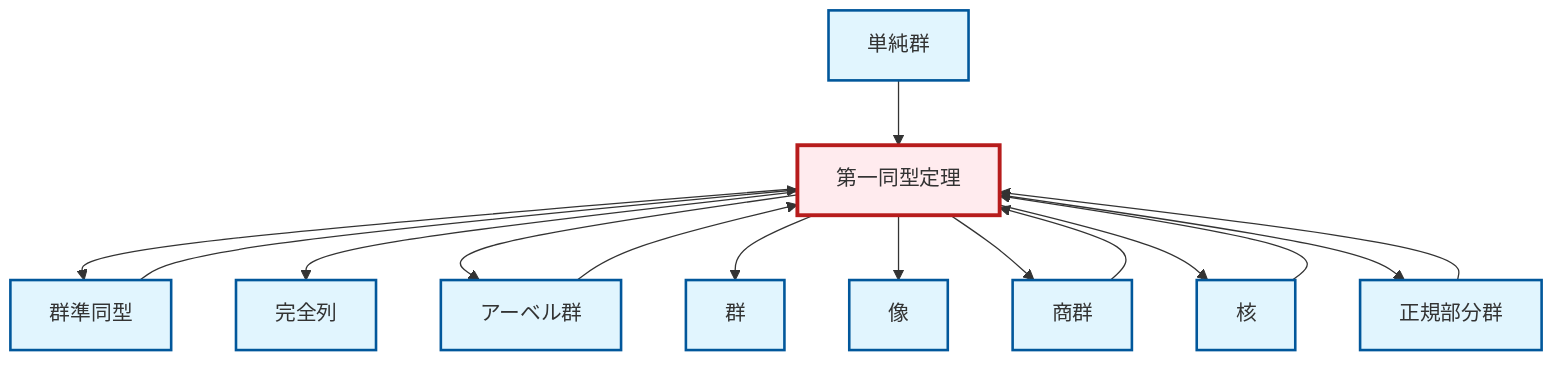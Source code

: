 graph TD
    classDef definition fill:#e1f5fe,stroke:#01579b,stroke-width:2px
    classDef theorem fill:#f3e5f5,stroke:#4a148c,stroke-width:2px
    classDef axiom fill:#fff3e0,stroke:#e65100,stroke-width:2px
    classDef example fill:#e8f5e9,stroke:#1b5e20,stroke-width:2px
    classDef current fill:#ffebee,stroke:#b71c1c,stroke-width:3px
    thm-first-isomorphism["第一同型定理"]:::theorem
    def-homomorphism["群準同型"]:::definition
    def-abelian-group["アーベル群"]:::definition
    def-kernel["核"]:::definition
    def-group["群"]:::definition
    def-quotient-group["商群"]:::definition
    def-exact-sequence["完全列"]:::definition
    def-simple-group["単純群"]:::definition
    def-image["像"]:::definition
    def-normal-subgroup["正規部分群"]:::definition
    thm-first-isomorphism --> def-homomorphism
    def-normal-subgroup --> thm-first-isomorphism
    def-quotient-group --> thm-first-isomorphism
    thm-first-isomorphism --> def-exact-sequence
    def-abelian-group --> thm-first-isomorphism
    thm-first-isomorphism --> def-abelian-group
    def-simple-group --> thm-first-isomorphism
    thm-first-isomorphism --> def-group
    thm-first-isomorphism --> def-image
    thm-first-isomorphism --> def-quotient-group
    def-kernel --> thm-first-isomorphism
    def-homomorphism --> thm-first-isomorphism
    thm-first-isomorphism --> def-kernel
    thm-first-isomorphism --> def-normal-subgroup
    class thm-first-isomorphism current